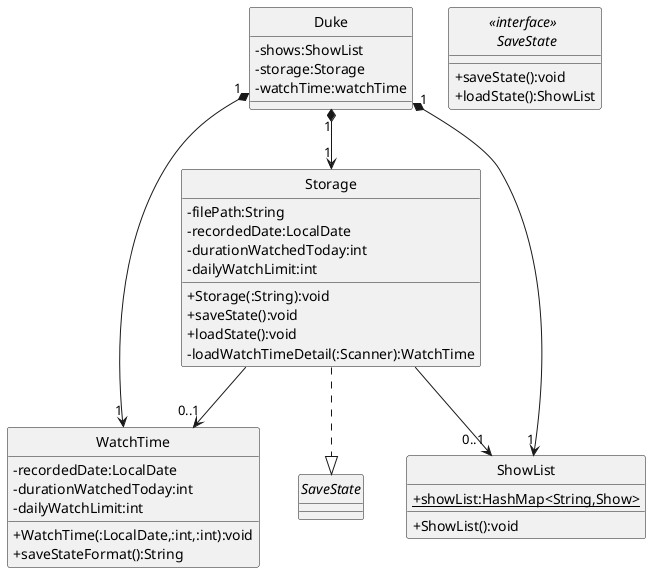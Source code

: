 @startuml

hide circle
skinparam classAttributeIconSize 0
class Duke
class Storage
interface SaveState
class WatchTime
class ShowList

Duke "1" *--> "1" Storage
Storage ..|> SaveState
Duke "1" *--> "1" WatchTime
Storage --> "0..1" WatchTime
Duke "1" *--> "1" ShowList
Storage --> "0..1" ShowList

class ShowList {
+ {static} showList:HashMap<String,Show>
+ ShowList():void
}
class WatchTime {
-recordedDate:LocalDate
-durationWatchedToday:int
-dailyWatchLimit:int
+ WatchTime(:LocalDate,:int,:int):void
+ saveStateFormat():String
}

interface "<<interface>> \n SaveState" {
+saveState():void
+loadState():ShowList
}

class Storage {
-filePath:String
-recordedDate:LocalDate
-durationWatchedToday:int
-dailyWatchLimit:int
+Storage(:String):void
+saveState():void
+loadState():void
-loadWatchTimeDetail(:Scanner):WatchTime
}

class Duke{
-shows:ShowList
-storage:Storage
-watchTime:watchTime
}
@enduml